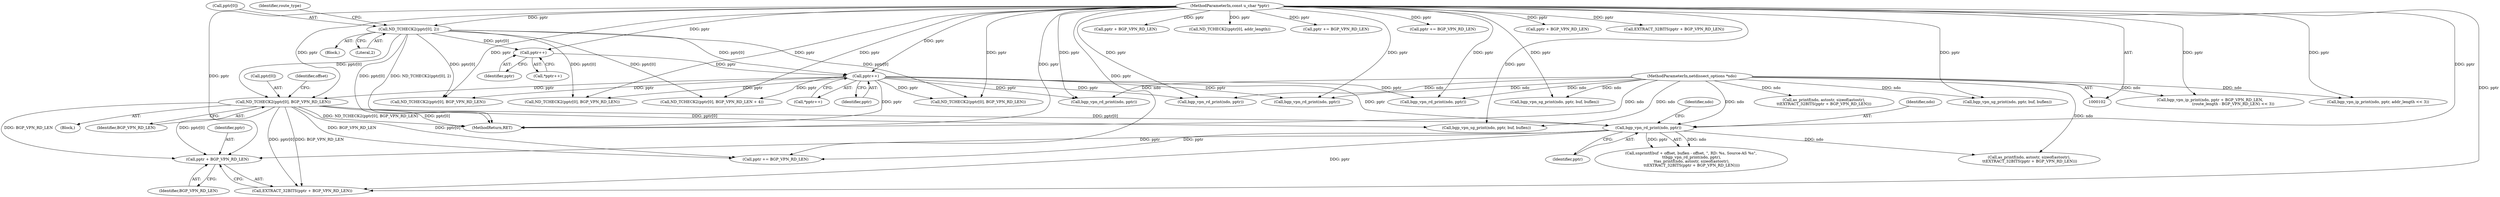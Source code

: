 digraph "0_tcpdump_d515b4b4a300479cdf1a6e0d1bb95bc1f9fee514@pointer" {
"1000324" [label="(Call,pptr + BGP_VPN_RD_LEN)"];
"1000298" [label="(Call,ND_TCHECK2(pptr[0], BGP_VPN_RD_LEN))"];
"1000113" [label="(Call,ND_TCHECK2(pptr[0], 2))"];
"1000104" [label="(MethodParameterIn,const u_char *pptr)"];
"1000126" [label="(Call,pptr++)"];
"1000121" [label="(Call,pptr++)"];
"1000315" [label="(Call,bgp_vpn_rd_print(ndo, pptr))"];
"1000103" [label="(MethodParameterIn,netdissect_options *ndo)"];
"1000140" [label="(Block,)"];
"1000316" [label="(Identifier,ndo)"];
"1000164" [label="(Call,pptr + BGP_VPN_RD_LEN)"];
"1000122" [label="(Identifier,pptr)"];
"1000242" [label="(Call,ND_TCHECK2(pptr[0], addr_length))"];
"1000323" [label="(Call,EXTRACT_32BITS(pptr + BGP_VPN_RD_LEN))"];
"1000232" [label="(Call,bgp_vpn_sg_print(ndo, pptr, buf, buflen))"];
"1000299" [label="(Call,pptr[0])"];
"1000113" [label="(Call,ND_TCHECK2(pptr[0], 2))"];
"1000174" [label="(Call,ND_TCHECK2(pptr[0], BGP_VPN_RD_LEN + 4))"];
"1000114" [label="(Call,pptr[0])"];
"1000227" [label="(Call,pptr += BGP_VPN_RD_LEN)"];
"1000307" [label="(Call,snprintf(buf + offset, buflen - offset, \", RD: %s, Source-AS %s\",\n \t\tbgp_vpn_rd_print(ndo, pptr),\n \t\tas_printf(ndo, astostr, sizeof(astostr),\n \t\tEXTRACT_32BITS(pptr + BGP_VPN_RD_LEN))))"];
"1000318" [label="(Call,as_printf(ndo, astostr, sizeof(astostr),\n \t\tEXTRACT_32BITS(pptr + BGP_VPN_RD_LEN)))"];
"1000126" [label="(Call,pptr++)"];
"1000324" [label="(Call,pptr + BGP_VPN_RD_LEN)"];
"1000347" [label="(MethodReturn,RET)"];
"1000284" [label="(Call,bgp_vpn_rd_print(ndo, pptr))"];
"1000319" [label="(Identifier,ndo)"];
"1000327" [label="(Call,pptr += BGP_VPN_RD_LEN)"];
"1000125" [label="(Call,*pptr++)"];
"1000325" [label="(Identifier,pptr)"];
"1000207" [label="(Call,ND_TCHECK2(pptr[0], BGP_VPN_RD_LEN))"];
"1000107" [label="(Block,)"];
"1000224" [label="(Call,bgp_vpn_rd_print(ndo, pptr))"];
"1000103" [label="(MethodParameterIn,netdissect_options *ndo)"];
"1000315" [label="(Call,bgp_vpn_rd_print(ndo, pptr))"];
"1000193" [label="(Call,bgp_vpn_rd_print(ndo, pptr))"];
"1000287" [label="(Call,pptr += BGP_VPN_RD_LEN)"];
"1000330" [label="(Call,bgp_vpn_sg_print(ndo, pptr, buf, buflen))"];
"1000326" [label="(Identifier,BGP_VPN_RD_LEN)"];
"1000267" [label="(Call,ND_TCHECK2(pptr[0], BGP_VPN_RD_LEN))"];
"1000162" [label="(Call,bgp_vpn_ip_print(ndo, pptr + BGP_VPN_RD_LEN,\n                                      (route_length - BGP_VPN_RD_LEN) << 3))"];
"1000304" [label="(Identifier,offset)"];
"1000121" [label="(Call,pptr++)"];
"1000302" [label="(Identifier,BGP_VPN_RD_LEN)"];
"1000202" [label="(Call,pptr + BGP_VPN_RD_LEN)"];
"1000142" [label="(Call,ND_TCHECK2(pptr[0], BGP_VPN_RD_LEN))"];
"1000104" [label="(MethodParameterIn,const u_char *pptr)"];
"1000201" [label="(Call,EXTRACT_32BITS(pptr + BGP_VPN_RD_LEN))"];
"1000259" [label="(Call,bgp_vpn_ip_print(ndo, pptr, addr_length << 3))"];
"1000196" [label="(Call,as_printf(ndo, astostr, sizeof(astostr),\n\t\tEXTRACT_32BITS(pptr + BGP_VPN_RD_LEN)))"];
"1000127" [label="(Identifier,pptr)"];
"1000317" [label="(Identifier,pptr)"];
"1000159" [label="(Call,bgp_vpn_rd_print(ndo, pptr))"];
"1000117" [label="(Literal,2)"];
"1000120" [label="(Call,*pptr++)"];
"1000298" [label="(Call,ND_TCHECK2(pptr[0], BGP_VPN_RD_LEN))"];
"1000119" [label="(Identifier,route_type)"];
"1000290" [label="(Call,bgp_vpn_sg_print(ndo, pptr, buf, buflen))"];
"1000324" -> "1000323"  [label="AST: "];
"1000324" -> "1000326"  [label="CFG: "];
"1000325" -> "1000324"  [label="AST: "];
"1000326" -> "1000324"  [label="AST: "];
"1000323" -> "1000324"  [label="CFG: "];
"1000298" -> "1000324"  [label="DDG: pptr[0]"];
"1000298" -> "1000324"  [label="DDG: BGP_VPN_RD_LEN"];
"1000315" -> "1000324"  [label="DDG: pptr"];
"1000104" -> "1000324"  [label="DDG: pptr"];
"1000298" -> "1000140"  [label="AST: "];
"1000298" -> "1000302"  [label="CFG: "];
"1000299" -> "1000298"  [label="AST: "];
"1000302" -> "1000298"  [label="AST: "];
"1000304" -> "1000298"  [label="CFG: "];
"1000298" -> "1000347"  [label="DDG: ND_TCHECK2(pptr[0], BGP_VPN_RD_LEN)"];
"1000298" -> "1000347"  [label="DDG: pptr[0]"];
"1000113" -> "1000298"  [label="DDG: pptr[0]"];
"1000126" -> "1000298"  [label="DDG: pptr"];
"1000104" -> "1000298"  [label="DDG: pptr"];
"1000298" -> "1000315"  [label="DDG: pptr[0]"];
"1000298" -> "1000323"  [label="DDG: pptr[0]"];
"1000298" -> "1000323"  [label="DDG: BGP_VPN_RD_LEN"];
"1000298" -> "1000327"  [label="DDG: BGP_VPN_RD_LEN"];
"1000298" -> "1000327"  [label="DDG: pptr[0]"];
"1000298" -> "1000330"  [label="DDG: pptr[0]"];
"1000113" -> "1000107"  [label="AST: "];
"1000113" -> "1000117"  [label="CFG: "];
"1000114" -> "1000113"  [label="AST: "];
"1000117" -> "1000113"  [label="AST: "];
"1000119" -> "1000113"  [label="CFG: "];
"1000113" -> "1000347"  [label="DDG: pptr[0]"];
"1000113" -> "1000347"  [label="DDG: ND_TCHECK2(pptr[0], 2)"];
"1000104" -> "1000113"  [label="DDG: pptr"];
"1000113" -> "1000121"  [label="DDG: pptr[0]"];
"1000113" -> "1000126"  [label="DDG: pptr[0]"];
"1000113" -> "1000142"  [label="DDG: pptr[0]"];
"1000113" -> "1000174"  [label="DDG: pptr[0]"];
"1000113" -> "1000207"  [label="DDG: pptr[0]"];
"1000113" -> "1000267"  [label="DDG: pptr[0]"];
"1000104" -> "1000102"  [label="AST: "];
"1000104" -> "1000347"  [label="DDG: pptr"];
"1000104" -> "1000121"  [label="DDG: pptr"];
"1000104" -> "1000126"  [label="DDG: pptr"];
"1000104" -> "1000142"  [label="DDG: pptr"];
"1000104" -> "1000159"  [label="DDG: pptr"];
"1000104" -> "1000162"  [label="DDG: pptr"];
"1000104" -> "1000164"  [label="DDG: pptr"];
"1000104" -> "1000174"  [label="DDG: pptr"];
"1000104" -> "1000193"  [label="DDG: pptr"];
"1000104" -> "1000201"  [label="DDG: pptr"];
"1000104" -> "1000202"  [label="DDG: pptr"];
"1000104" -> "1000207"  [label="DDG: pptr"];
"1000104" -> "1000224"  [label="DDG: pptr"];
"1000104" -> "1000227"  [label="DDG: pptr"];
"1000104" -> "1000232"  [label="DDG: pptr"];
"1000104" -> "1000242"  [label="DDG: pptr"];
"1000104" -> "1000259"  [label="DDG: pptr"];
"1000104" -> "1000267"  [label="DDG: pptr"];
"1000104" -> "1000284"  [label="DDG: pptr"];
"1000104" -> "1000287"  [label="DDG: pptr"];
"1000104" -> "1000290"  [label="DDG: pptr"];
"1000104" -> "1000315"  [label="DDG: pptr"];
"1000104" -> "1000323"  [label="DDG: pptr"];
"1000104" -> "1000327"  [label="DDG: pptr"];
"1000104" -> "1000330"  [label="DDG: pptr"];
"1000126" -> "1000125"  [label="AST: "];
"1000126" -> "1000127"  [label="CFG: "];
"1000127" -> "1000126"  [label="AST: "];
"1000125" -> "1000126"  [label="CFG: "];
"1000126" -> "1000347"  [label="DDG: pptr"];
"1000121" -> "1000126"  [label="DDG: pptr"];
"1000126" -> "1000142"  [label="DDG: pptr"];
"1000126" -> "1000159"  [label="DDG: pptr"];
"1000126" -> "1000174"  [label="DDG: pptr"];
"1000126" -> "1000193"  [label="DDG: pptr"];
"1000126" -> "1000207"  [label="DDG: pptr"];
"1000126" -> "1000224"  [label="DDG: pptr"];
"1000126" -> "1000267"  [label="DDG: pptr"];
"1000126" -> "1000284"  [label="DDG: pptr"];
"1000126" -> "1000315"  [label="DDG: pptr"];
"1000121" -> "1000120"  [label="AST: "];
"1000121" -> "1000122"  [label="CFG: "];
"1000122" -> "1000121"  [label="AST: "];
"1000120" -> "1000121"  [label="CFG: "];
"1000315" -> "1000307"  [label="AST: "];
"1000315" -> "1000317"  [label="CFG: "];
"1000316" -> "1000315"  [label="AST: "];
"1000317" -> "1000315"  [label="AST: "];
"1000319" -> "1000315"  [label="CFG: "];
"1000315" -> "1000307"  [label="DDG: ndo"];
"1000315" -> "1000307"  [label="DDG: pptr"];
"1000103" -> "1000315"  [label="DDG: ndo"];
"1000315" -> "1000318"  [label="DDG: ndo"];
"1000315" -> "1000323"  [label="DDG: pptr"];
"1000315" -> "1000327"  [label="DDG: pptr"];
"1000103" -> "1000102"  [label="AST: "];
"1000103" -> "1000347"  [label="DDG: ndo"];
"1000103" -> "1000159"  [label="DDG: ndo"];
"1000103" -> "1000162"  [label="DDG: ndo"];
"1000103" -> "1000193"  [label="DDG: ndo"];
"1000103" -> "1000196"  [label="DDG: ndo"];
"1000103" -> "1000224"  [label="DDG: ndo"];
"1000103" -> "1000232"  [label="DDG: ndo"];
"1000103" -> "1000259"  [label="DDG: ndo"];
"1000103" -> "1000284"  [label="DDG: ndo"];
"1000103" -> "1000290"  [label="DDG: ndo"];
"1000103" -> "1000318"  [label="DDG: ndo"];
"1000103" -> "1000330"  [label="DDG: ndo"];
}
